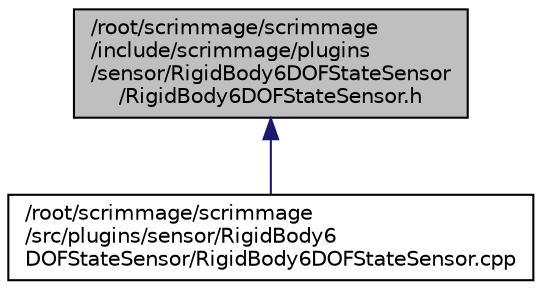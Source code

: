 digraph "/root/scrimmage/scrimmage/include/scrimmage/plugins/sensor/RigidBody6DOFStateSensor/RigidBody6DOFStateSensor.h"
{
 // LATEX_PDF_SIZE
  edge [fontname="Helvetica",fontsize="10",labelfontname="Helvetica",labelfontsize="10"];
  node [fontname="Helvetica",fontsize="10",shape=record];
  Node1 [label="/root/scrimmage/scrimmage\l/include/scrimmage/plugins\l/sensor/RigidBody6DOFStateSensor\l/RigidBody6DOFStateSensor.h",height=0.2,width=0.4,color="black", fillcolor="grey75", style="filled", fontcolor="black",tooltip="Brief file description."];
  Node1 -> Node2 [dir="back",color="midnightblue",fontsize="10",style="solid",fontname="Helvetica"];
  Node2 [label="/root/scrimmage/scrimmage\l/src/plugins/sensor/RigidBody6\lDOFStateSensor/RigidBody6DOFStateSensor.cpp",height=0.2,width=0.4,color="black", fillcolor="white", style="filled",URL="$RigidBody6DOFStateSensor_8cpp.html",tooltip="Brief file description."];
}
